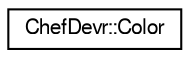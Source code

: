 digraph "Graphical Class Hierarchy"
{
 // LATEX_PDF_SIZE
  edge [fontname="FreeSans",fontsize="10",labelfontname="FreeSans",labelfontsize="10"];
  node [fontname="FreeSans",fontsize="10",shape=record];
  rankdir="LR";
  Node0 [label="ChefDevr::Color",height=0.2,width=0.4,color="black", fillcolor="white", style="filled",URL="$struct_chef_devr_1_1_color.html",tooltip="Simple (red, green, blue) color structure."];
}

